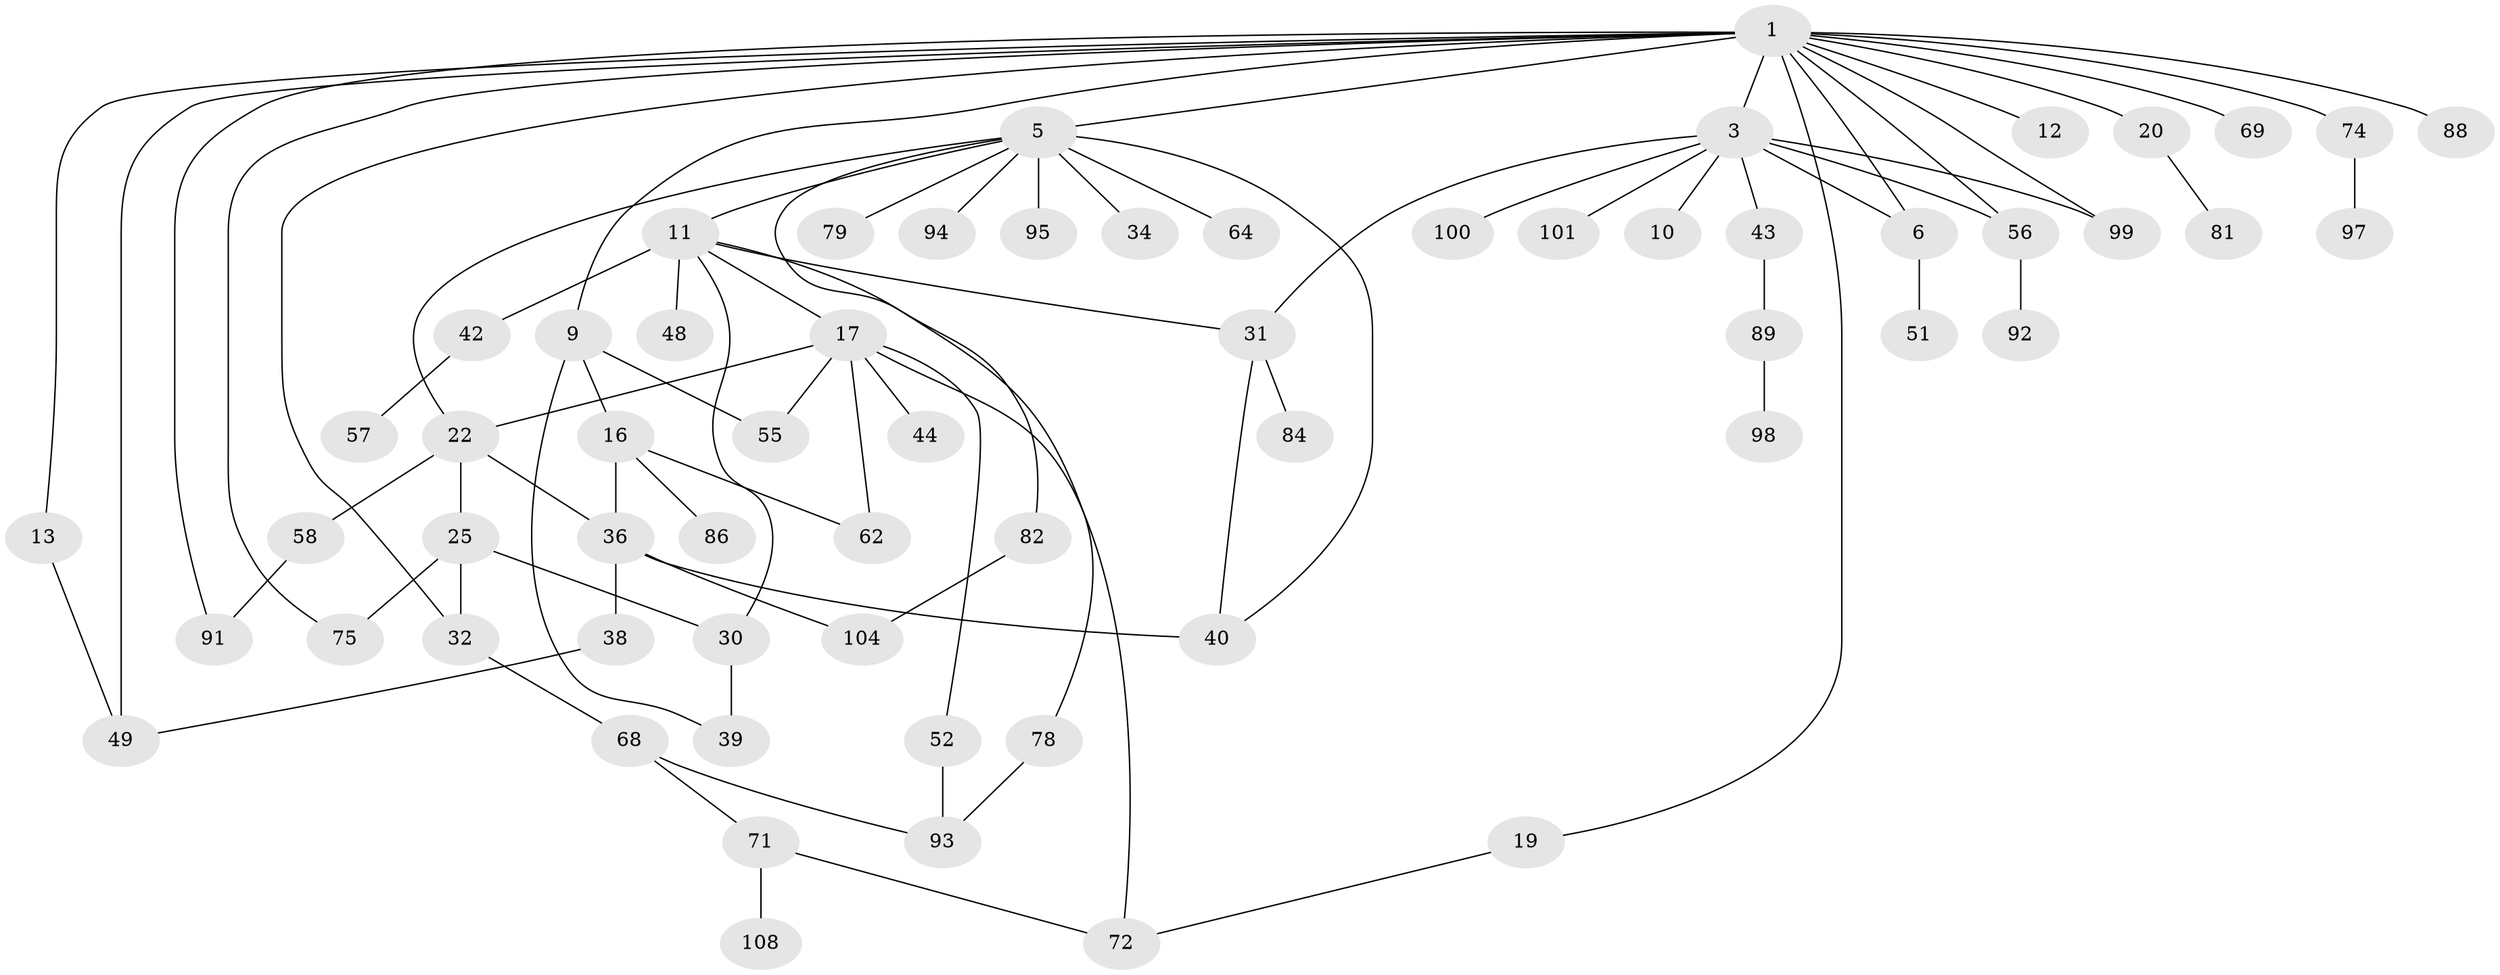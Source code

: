 // original degree distribution, {4: 0.08064516129032258, 5: 0.04032258064516129, 7: 0.024193548387096774, 3: 0.20967741935483872, 1: 0.2903225806451613, 2: 0.3467741935483871, 6: 0.008064516129032258}
// Generated by graph-tools (version 1.1) at 2025/16/03/04/25 18:16:57]
// undirected, 62 vertices, 83 edges
graph export_dot {
graph [start="1"]
  node [color=gray90,style=filled];
  1 [super="+8+7+2"];
  3 [super="+4+83+15"];
  5 [super="+27+60+103+26"];
  6 [super="+37"];
  9;
  10;
  11 [super="+14"];
  12 [super="+66"];
  13 [super="+116"];
  16 [super="+122+24+41"];
  17 [super="+18+33"];
  19 [super="+29"];
  20;
  22 [super="+23"];
  25 [super="+67"];
  30 [super="+73"];
  31 [super="+45+53"];
  32 [super="+35+107"];
  34;
  36 [super="+76"];
  38;
  39;
  40 [super="+112"];
  42;
  43 [super="+59+120"];
  44;
  48 [super="+114"];
  49 [super="+118"];
  51 [super="+102"];
  52;
  55 [super="+77+63"];
  56 [super="+113+80"];
  57;
  58;
  62;
  64;
  68;
  69;
  71;
  72 [super="+109"];
  74;
  75;
  78 [super="+111"];
  79;
  81;
  82;
  84;
  86;
  88;
  89;
  91 [super="+110"];
  92;
  93 [super="+96"];
  94;
  95;
  97;
  98;
  99;
  100;
  101;
  104 [super="+121"];
  108;
  1 -- 13;
  1 -- 19;
  1 -- 69;
  1 -- 88;
  1 -- 12;
  1 -- 99;
  1 -- 5 [weight=2];
  1 -- 6;
  1 -- 9;
  1 -- 74;
  1 -- 75;
  1 -- 49;
  1 -- 20;
  1 -- 56;
  1 -- 32;
  1 -- 3;
  1 -- 91;
  3 -- 101;
  3 -- 100;
  3 -- 6;
  3 -- 56;
  3 -- 10;
  3 -- 43;
  3 -- 99;
  3 -- 31;
  5 -- 11;
  5 -- 34;
  5 -- 64;
  5 -- 94;
  5 -- 95;
  5 -- 40;
  5 -- 22;
  5 -- 82;
  5 -- 79;
  6 -- 51;
  9 -- 16;
  9 -- 39;
  9 -- 55;
  11 -- 42;
  11 -- 48;
  11 -- 17;
  11 -- 78;
  11 -- 30;
  11 -- 31;
  13 -- 49;
  16 -- 86;
  16 -- 36;
  16 -- 62;
  17 -- 52;
  17 -- 22;
  17 -- 72;
  17 -- 44;
  17 -- 62;
  17 -- 55;
  19 -- 72;
  20 -- 81;
  22 -- 25;
  22 -- 58;
  22 -- 36;
  25 -- 30;
  25 -- 32;
  25 -- 75;
  30 -- 39;
  31 -- 84;
  31 -- 40;
  32 -- 68;
  36 -- 38;
  36 -- 40;
  36 -- 104;
  38 -- 49;
  42 -- 57;
  43 -- 89;
  52 -- 93;
  56 -- 92;
  58 -- 91;
  68 -- 71;
  68 -- 93;
  71 -- 108;
  71 -- 72;
  74 -- 97;
  78 -- 93;
  82 -- 104;
  89 -- 98;
}
